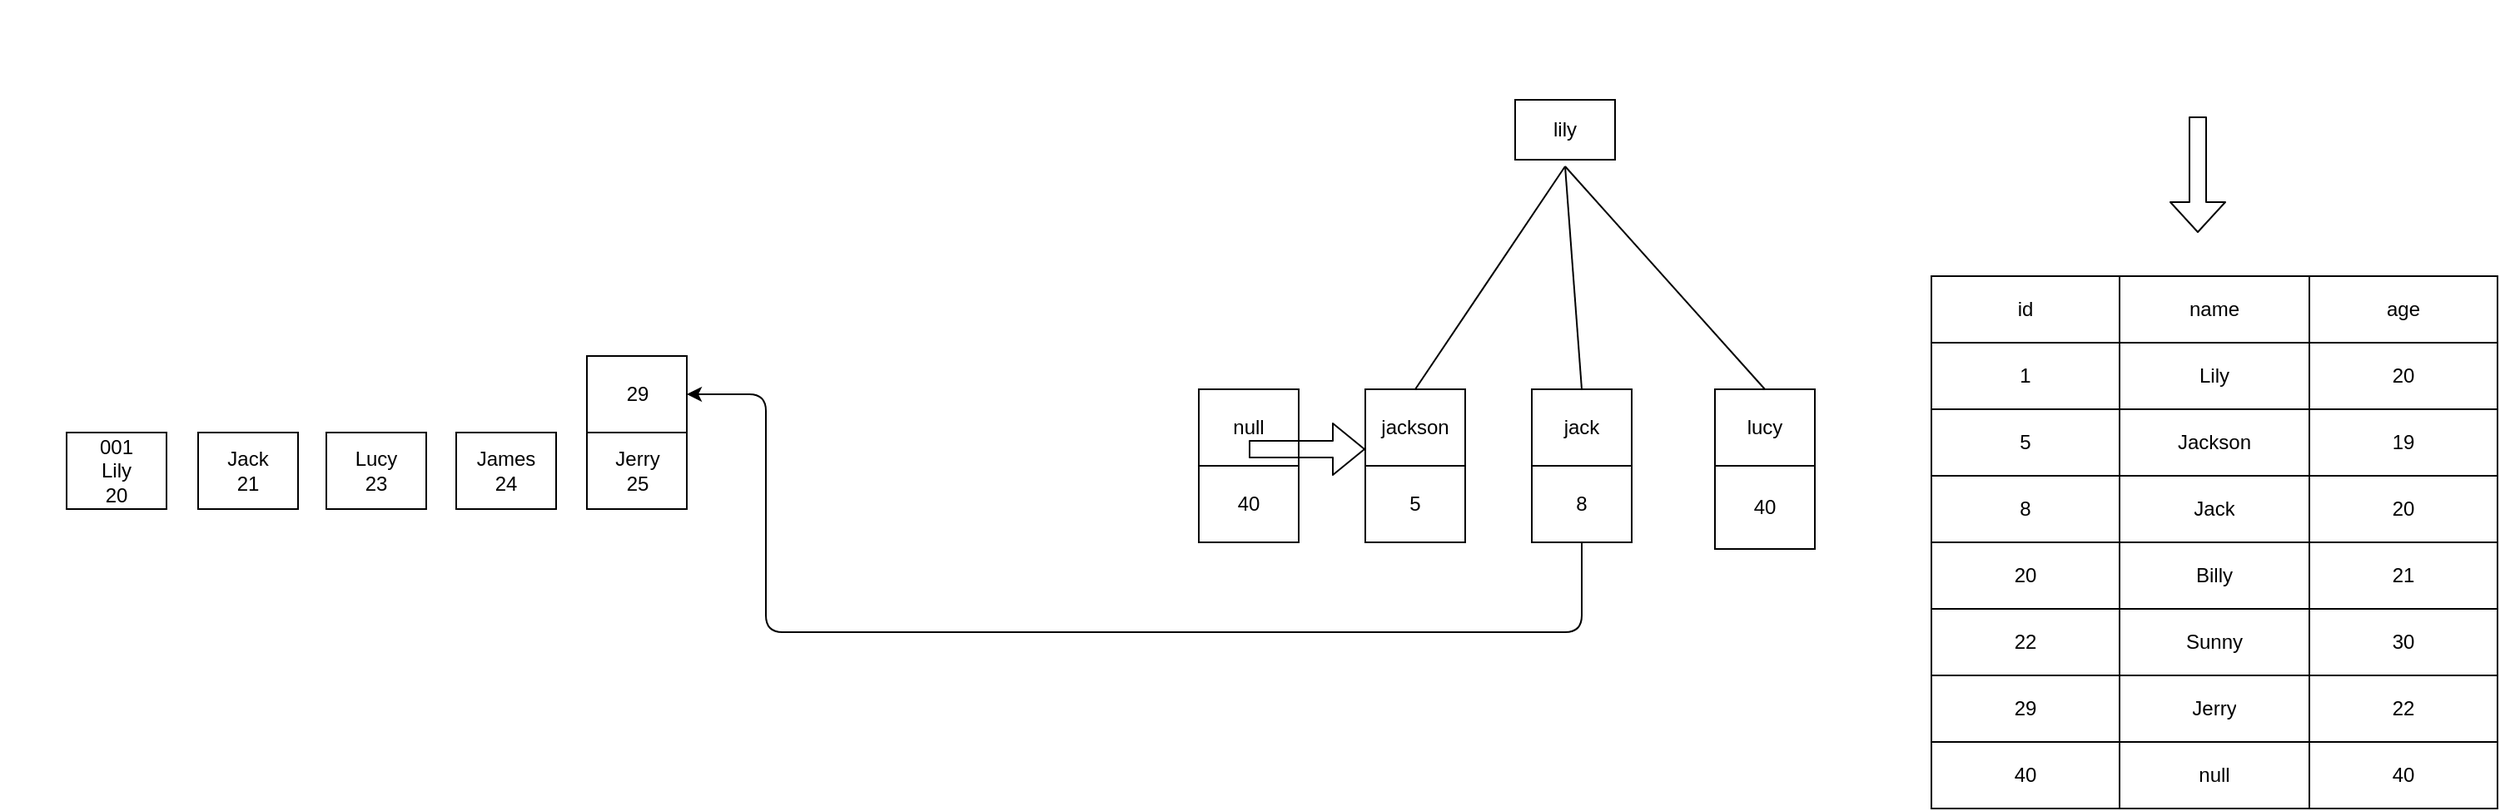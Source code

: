 <mxfile version="14.9.6" type="github">
  <diagram id="cExTaso-KNT8QKJGvqpp" name="Page-1">
    <mxGraphModel dx="946" dy="515" grid="1" gridSize="10" guides="1" tooltips="1" connect="1" arrows="1" fold="1" page="1" pageScale="1" pageWidth="827" pageHeight="1169" math="0" shadow="0">
      <root>
        <mxCell id="0" />
        <mxCell id="1" parent="0" />
        <mxCell id="x1zw4nd6OEulIW4w1ceg-1" value="" style="shape=image;verticalLabelPosition=bottom;labelBackgroundColor=#ffffff;verticalAlign=top;aspect=fixed;imageAspect=0;image=https://i.loli.net/2021/08/13/6gSBdHnD7qwvKIF.png;" vertex="1" parent="1">
          <mxGeometry x="20" y="10" width="730" height="292" as="geometry" />
        </mxCell>
        <mxCell id="x1zw4nd6OEulIW4w1ceg-2" value="001&lt;br&gt;Lily&lt;br&gt;20" style="rounded=0;whiteSpace=wrap;html=1;" vertex="1" parent="1">
          <mxGeometry x="60" y="270" width="60" height="46" as="geometry" />
        </mxCell>
        <mxCell id="x1zw4nd6OEulIW4w1ceg-3" value="Jack&lt;br&gt;21" style="rounded=0;whiteSpace=wrap;html=1;" vertex="1" parent="1">
          <mxGeometry x="139" y="270" width="60" height="46" as="geometry" />
        </mxCell>
        <mxCell id="x1zw4nd6OEulIW4w1ceg-4" value="Lucy&lt;br&gt;23" style="rounded=0;whiteSpace=wrap;html=1;" vertex="1" parent="1">
          <mxGeometry x="216" y="270" width="60" height="46" as="geometry" />
        </mxCell>
        <mxCell id="x1zw4nd6OEulIW4w1ceg-5" value="James&lt;br&gt;24" style="rounded=0;whiteSpace=wrap;html=1;" vertex="1" parent="1">
          <mxGeometry x="294" y="270" width="60" height="46" as="geometry" />
        </mxCell>
        <mxCell id="x1zw4nd6OEulIW4w1ceg-6" value="Jerry&lt;br&gt;25" style="rounded=0;whiteSpace=wrap;html=1;" vertex="1" parent="1">
          <mxGeometry x="372.5" y="270" width="60" height="46" as="geometry" />
        </mxCell>
        <mxCell id="x1zw4nd6OEulIW4w1ceg-7" value="29" style="rounded=0;whiteSpace=wrap;html=1;" vertex="1" parent="1">
          <mxGeometry x="372.5" y="224" width="60" height="46" as="geometry" />
        </mxCell>
        <mxCell id="x1zw4nd6OEulIW4w1ceg-8" value="lucy" style="rounded=0;whiteSpace=wrap;html=1;" vertex="1" parent="1">
          <mxGeometry x="1050" y="244" width="60" height="46" as="geometry" />
        </mxCell>
        <mxCell id="x1zw4nd6OEulIW4w1ceg-9" value="null" style="rounded=0;whiteSpace=wrap;html=1;" vertex="1" parent="1">
          <mxGeometry x="740" y="244" width="60" height="46" as="geometry" />
        </mxCell>
        <mxCell id="x1zw4nd6OEulIW4w1ceg-10" value="jackson" style="rounded=0;whiteSpace=wrap;html=1;" vertex="1" parent="1">
          <mxGeometry x="840" y="244" width="60" height="46" as="geometry" />
        </mxCell>
        <mxCell id="x1zw4nd6OEulIW4w1ceg-11" value="40" style="rounded=0;whiteSpace=wrap;html=1;" vertex="1" parent="1">
          <mxGeometry x="740" y="290" width="60" height="46" as="geometry" />
        </mxCell>
        <mxCell id="x1zw4nd6OEulIW4w1ceg-12" value="5" style="rounded=0;whiteSpace=wrap;html=1;" vertex="1" parent="1">
          <mxGeometry x="840" y="290" width="60" height="46" as="geometry" />
        </mxCell>
        <mxCell id="x1zw4nd6OEulIW4w1ceg-13" value="lily" style="rounded=0;whiteSpace=wrap;html=1;" vertex="1" parent="1">
          <mxGeometry x="930" y="70" width="60" height="36" as="geometry" />
        </mxCell>
        <mxCell id="x1zw4nd6OEulIW4w1ceg-14" value="jack" style="rounded=0;whiteSpace=wrap;html=1;" vertex="1" parent="1">
          <mxGeometry x="940" y="244" width="60" height="46" as="geometry" />
        </mxCell>
        <mxCell id="x1zw4nd6OEulIW4w1ceg-15" value="8" style="rounded=0;whiteSpace=wrap;html=1;" vertex="1" parent="1">
          <mxGeometry x="940" y="290" width="60" height="46" as="geometry" />
        </mxCell>
        <mxCell id="x1zw4nd6OEulIW4w1ceg-16" value="40" style="rounded=0;whiteSpace=wrap;html=1;" vertex="1" parent="1">
          <mxGeometry x="1050" y="290" width="60" height="50" as="geometry" />
        </mxCell>
        <mxCell id="x1zw4nd6OEulIW4w1ceg-17" value="" style="endArrow=none;html=1;exitX=0.5;exitY=0;exitDx=0;exitDy=0;" edge="1" parent="1" source="x1zw4nd6OEulIW4w1ceg-14">
          <mxGeometry width="50" height="50" relative="1" as="geometry">
            <mxPoint x="870" y="190" as="sourcePoint" />
            <mxPoint x="960" y="110" as="targetPoint" />
          </mxGeometry>
        </mxCell>
        <mxCell id="x1zw4nd6OEulIW4w1ceg-18" value="" style="endArrow=none;html=1;entryX=0.5;entryY=0;entryDx=0;entryDy=0;" edge="1" parent="1" target="x1zw4nd6OEulIW4w1ceg-8">
          <mxGeometry width="50" height="50" relative="1" as="geometry">
            <mxPoint x="960" y="110" as="sourcePoint" />
            <mxPoint x="1010" y="150" as="targetPoint" />
          </mxGeometry>
        </mxCell>
        <mxCell id="x1zw4nd6OEulIW4w1ceg-19" value="" style="endArrow=none;html=1;exitX=0.5;exitY=0;exitDx=0;exitDy=0;" edge="1" parent="1" source="x1zw4nd6OEulIW4w1ceg-10">
          <mxGeometry width="50" height="50" relative="1" as="geometry">
            <mxPoint x="980" y="254" as="sourcePoint" />
            <mxPoint x="960" y="110" as="targetPoint" />
          </mxGeometry>
        </mxCell>
        <mxCell id="x1zw4nd6OEulIW4w1ceg-20" value="" style="shape=flexArrow;endArrow=classic;html=1;" edge="1" parent="1">
          <mxGeometry width="50" height="50" relative="1" as="geometry">
            <mxPoint x="770" y="280" as="sourcePoint" />
            <mxPoint x="840" y="280" as="targetPoint" />
          </mxGeometry>
        </mxCell>
        <mxCell id="x1zw4nd6OEulIW4w1ceg-21" value="" style="endArrow=classic;html=1;exitX=0.5;exitY=1;exitDx=0;exitDy=0;entryX=1;entryY=0.5;entryDx=0;entryDy=0;" edge="1" parent="1" source="x1zw4nd6OEulIW4w1ceg-15" target="x1zw4nd6OEulIW4w1ceg-7">
          <mxGeometry width="50" height="50" relative="1" as="geometry">
            <mxPoint x="870" y="410" as="sourcePoint" />
            <mxPoint x="920" y="360" as="targetPoint" />
            <Array as="points">
              <mxPoint x="970" y="390" />
              <mxPoint x="480" y="390" />
              <mxPoint x="480" y="247" />
            </Array>
          </mxGeometry>
        </mxCell>
        <mxCell id="x1zw4nd6OEulIW4w1ceg-22" value="" style="shape=table;html=1;whiteSpace=wrap;startSize=0;container=1;collapsible=0;childLayout=tableLayout;" vertex="1" parent="1">
          <mxGeometry x="1180" y="176" width="340" height="320" as="geometry" />
        </mxCell>
        <mxCell id="x1zw4nd6OEulIW4w1ceg-23" value="" style="shape=partialRectangle;html=1;whiteSpace=wrap;collapsible=0;dropTarget=0;pointerEvents=0;fillColor=none;top=0;left=0;bottom=0;right=0;points=[[0,0.5],[1,0.5]];portConstraint=eastwest;" vertex="1" parent="x1zw4nd6OEulIW4w1ceg-22">
          <mxGeometry width="340" height="40" as="geometry" />
        </mxCell>
        <mxCell id="x1zw4nd6OEulIW4w1ceg-24" value="id" style="shape=partialRectangle;html=1;whiteSpace=wrap;connectable=0;fillColor=none;top=0;left=0;bottom=0;right=0;overflow=hidden;pointerEvents=1;" vertex="1" parent="x1zw4nd6OEulIW4w1ceg-23">
          <mxGeometry width="113" height="40" as="geometry" />
        </mxCell>
        <mxCell id="x1zw4nd6OEulIW4w1ceg-25" value="name" style="shape=partialRectangle;html=1;whiteSpace=wrap;connectable=0;fillColor=none;top=0;left=0;bottom=0;right=0;overflow=hidden;pointerEvents=1;" vertex="1" parent="x1zw4nd6OEulIW4w1ceg-23">
          <mxGeometry x="113" width="114" height="40" as="geometry" />
        </mxCell>
        <mxCell id="x1zw4nd6OEulIW4w1ceg-26" value="age" style="shape=partialRectangle;html=1;whiteSpace=wrap;connectable=0;fillColor=none;top=0;left=0;bottom=0;right=0;overflow=hidden;pointerEvents=1;" vertex="1" parent="x1zw4nd6OEulIW4w1ceg-23">
          <mxGeometry x="227" width="113" height="40" as="geometry" />
        </mxCell>
        <mxCell id="x1zw4nd6OEulIW4w1ceg-27" value="" style="shape=partialRectangle;html=1;whiteSpace=wrap;collapsible=0;dropTarget=0;pointerEvents=0;fillColor=none;top=0;left=0;bottom=0;right=0;points=[[0,0.5],[1,0.5]];portConstraint=eastwest;" vertex="1" parent="x1zw4nd6OEulIW4w1ceg-22">
          <mxGeometry y="40" width="340" height="40" as="geometry" />
        </mxCell>
        <mxCell id="x1zw4nd6OEulIW4w1ceg-28" value="1" style="shape=partialRectangle;html=1;whiteSpace=wrap;connectable=0;fillColor=none;top=0;left=0;bottom=0;right=0;overflow=hidden;pointerEvents=1;" vertex="1" parent="x1zw4nd6OEulIW4w1ceg-27">
          <mxGeometry width="113" height="40" as="geometry" />
        </mxCell>
        <mxCell id="x1zw4nd6OEulIW4w1ceg-29" value="Lily" style="shape=partialRectangle;html=1;whiteSpace=wrap;connectable=0;fillColor=none;top=0;left=0;bottom=0;right=0;overflow=hidden;pointerEvents=1;" vertex="1" parent="x1zw4nd6OEulIW4w1ceg-27">
          <mxGeometry x="113" width="114" height="40" as="geometry" />
        </mxCell>
        <mxCell id="x1zw4nd6OEulIW4w1ceg-30" value="20" style="shape=partialRectangle;html=1;whiteSpace=wrap;connectable=0;fillColor=none;top=0;left=0;bottom=0;right=0;overflow=hidden;pointerEvents=1;" vertex="1" parent="x1zw4nd6OEulIW4w1ceg-27">
          <mxGeometry x="227" width="113" height="40" as="geometry" />
        </mxCell>
        <mxCell id="x1zw4nd6OEulIW4w1ceg-31" value="" style="shape=partialRectangle;html=1;whiteSpace=wrap;collapsible=0;dropTarget=0;pointerEvents=0;fillColor=none;top=0;left=0;bottom=0;right=0;points=[[0,0.5],[1,0.5]];portConstraint=eastwest;" vertex="1" parent="x1zw4nd6OEulIW4w1ceg-22">
          <mxGeometry y="80" width="340" height="40" as="geometry" />
        </mxCell>
        <mxCell id="x1zw4nd6OEulIW4w1ceg-32" value="5" style="shape=partialRectangle;html=1;whiteSpace=wrap;connectable=0;fillColor=none;top=0;left=0;bottom=0;right=0;overflow=hidden;pointerEvents=1;" vertex="1" parent="x1zw4nd6OEulIW4w1ceg-31">
          <mxGeometry width="113" height="40" as="geometry" />
        </mxCell>
        <mxCell id="x1zw4nd6OEulIW4w1ceg-33" value="Jackson" style="shape=partialRectangle;html=1;whiteSpace=wrap;connectable=0;fillColor=none;top=0;left=0;bottom=0;right=0;overflow=hidden;pointerEvents=1;" vertex="1" parent="x1zw4nd6OEulIW4w1ceg-31">
          <mxGeometry x="113" width="114" height="40" as="geometry" />
        </mxCell>
        <mxCell id="x1zw4nd6OEulIW4w1ceg-34" value="19" style="shape=partialRectangle;html=1;whiteSpace=wrap;connectable=0;fillColor=none;top=0;left=0;bottom=0;right=0;overflow=hidden;pointerEvents=1;" vertex="1" parent="x1zw4nd6OEulIW4w1ceg-31">
          <mxGeometry x="227" width="113" height="40" as="geometry" />
        </mxCell>
        <mxCell id="x1zw4nd6OEulIW4w1ceg-35" value="" style="shape=partialRectangle;html=1;whiteSpace=wrap;collapsible=0;dropTarget=0;pointerEvents=0;fillColor=none;top=0;left=0;bottom=0;right=0;points=[[0,0.5],[1,0.5]];portConstraint=eastwest;" vertex="1" parent="x1zw4nd6OEulIW4w1ceg-22">
          <mxGeometry y="120" width="340" height="40" as="geometry" />
        </mxCell>
        <mxCell id="x1zw4nd6OEulIW4w1ceg-36" value="8" style="shape=partialRectangle;html=1;whiteSpace=wrap;connectable=0;fillColor=none;top=0;left=0;bottom=0;right=0;overflow=hidden;pointerEvents=1;" vertex="1" parent="x1zw4nd6OEulIW4w1ceg-35">
          <mxGeometry width="113" height="40" as="geometry" />
        </mxCell>
        <mxCell id="x1zw4nd6OEulIW4w1ceg-37" value="Jack" style="shape=partialRectangle;html=1;whiteSpace=wrap;connectable=0;fillColor=none;top=0;left=0;bottom=0;right=0;overflow=hidden;pointerEvents=1;" vertex="1" parent="x1zw4nd6OEulIW4w1ceg-35">
          <mxGeometry x="113" width="114" height="40" as="geometry" />
        </mxCell>
        <mxCell id="x1zw4nd6OEulIW4w1ceg-38" value="20" style="shape=partialRectangle;html=1;whiteSpace=wrap;connectable=0;fillColor=none;top=0;left=0;bottom=0;right=0;overflow=hidden;pointerEvents=1;" vertex="1" parent="x1zw4nd6OEulIW4w1ceg-35">
          <mxGeometry x="227" width="113" height="40" as="geometry" />
        </mxCell>
        <mxCell id="x1zw4nd6OEulIW4w1ceg-39" value="" style="shape=partialRectangle;html=1;whiteSpace=wrap;collapsible=0;dropTarget=0;pointerEvents=0;fillColor=none;top=0;left=0;bottom=0;right=0;points=[[0,0.5],[1,0.5]];portConstraint=eastwest;" vertex="1" parent="x1zw4nd6OEulIW4w1ceg-22">
          <mxGeometry y="160" width="340" height="40" as="geometry" />
        </mxCell>
        <mxCell id="x1zw4nd6OEulIW4w1ceg-40" value="20" style="shape=partialRectangle;html=1;whiteSpace=wrap;connectable=0;fillColor=none;top=0;left=0;bottom=0;right=0;overflow=hidden;pointerEvents=1;" vertex="1" parent="x1zw4nd6OEulIW4w1ceg-39">
          <mxGeometry width="113" height="40" as="geometry" />
        </mxCell>
        <mxCell id="x1zw4nd6OEulIW4w1ceg-41" value="Billy" style="shape=partialRectangle;html=1;whiteSpace=wrap;connectable=0;fillColor=none;top=0;left=0;bottom=0;right=0;overflow=hidden;pointerEvents=1;" vertex="1" parent="x1zw4nd6OEulIW4w1ceg-39">
          <mxGeometry x="113" width="114" height="40" as="geometry" />
        </mxCell>
        <mxCell id="x1zw4nd6OEulIW4w1ceg-42" value="21" style="shape=partialRectangle;html=1;whiteSpace=wrap;connectable=0;fillColor=none;top=0;left=0;bottom=0;right=0;overflow=hidden;pointerEvents=1;" vertex="1" parent="x1zw4nd6OEulIW4w1ceg-39">
          <mxGeometry x="227" width="113" height="40" as="geometry" />
        </mxCell>
        <mxCell id="x1zw4nd6OEulIW4w1ceg-43" value="" style="shape=partialRectangle;html=1;whiteSpace=wrap;collapsible=0;dropTarget=0;pointerEvents=0;fillColor=none;top=0;left=0;bottom=0;right=0;points=[[0,0.5],[1,0.5]];portConstraint=eastwest;" vertex="1" parent="x1zw4nd6OEulIW4w1ceg-22">
          <mxGeometry y="200" width="340" height="40" as="geometry" />
        </mxCell>
        <mxCell id="x1zw4nd6OEulIW4w1ceg-44" value="22" style="shape=partialRectangle;html=1;whiteSpace=wrap;connectable=0;fillColor=none;top=0;left=0;bottom=0;right=0;overflow=hidden;pointerEvents=1;" vertex="1" parent="x1zw4nd6OEulIW4w1ceg-43">
          <mxGeometry width="113" height="40" as="geometry" />
        </mxCell>
        <mxCell id="x1zw4nd6OEulIW4w1ceg-45" value="Sunny" style="shape=partialRectangle;html=1;whiteSpace=wrap;connectable=0;fillColor=none;top=0;left=0;bottom=0;right=0;overflow=hidden;pointerEvents=1;" vertex="1" parent="x1zw4nd6OEulIW4w1ceg-43">
          <mxGeometry x="113" width="114" height="40" as="geometry" />
        </mxCell>
        <mxCell id="x1zw4nd6OEulIW4w1ceg-46" value="30" style="shape=partialRectangle;html=1;whiteSpace=wrap;connectable=0;fillColor=none;top=0;left=0;bottom=0;right=0;overflow=hidden;pointerEvents=1;" vertex="1" parent="x1zw4nd6OEulIW4w1ceg-43">
          <mxGeometry x="227" width="113" height="40" as="geometry" />
        </mxCell>
        <mxCell id="x1zw4nd6OEulIW4w1ceg-47" value="" style="shape=partialRectangle;html=1;whiteSpace=wrap;collapsible=0;dropTarget=0;pointerEvents=0;fillColor=none;top=0;left=0;bottom=0;right=0;points=[[0,0.5],[1,0.5]];portConstraint=eastwest;" vertex="1" parent="x1zw4nd6OEulIW4w1ceg-22">
          <mxGeometry y="240" width="340" height="40" as="geometry" />
        </mxCell>
        <mxCell id="x1zw4nd6OEulIW4w1ceg-48" value="29" style="shape=partialRectangle;html=1;whiteSpace=wrap;connectable=0;fillColor=none;top=0;left=0;bottom=0;right=0;overflow=hidden;pointerEvents=1;" vertex="1" parent="x1zw4nd6OEulIW4w1ceg-47">
          <mxGeometry width="113" height="40" as="geometry" />
        </mxCell>
        <mxCell id="x1zw4nd6OEulIW4w1ceg-49" value="Jerry" style="shape=partialRectangle;html=1;whiteSpace=wrap;connectable=0;fillColor=none;top=0;left=0;bottom=0;right=0;overflow=hidden;pointerEvents=1;" vertex="1" parent="x1zw4nd6OEulIW4w1ceg-47">
          <mxGeometry x="113" width="114" height="40" as="geometry" />
        </mxCell>
        <mxCell id="x1zw4nd6OEulIW4w1ceg-50" value="22" style="shape=partialRectangle;html=1;whiteSpace=wrap;connectable=0;fillColor=none;top=0;left=0;bottom=0;right=0;overflow=hidden;pointerEvents=1;" vertex="1" parent="x1zw4nd6OEulIW4w1ceg-47">
          <mxGeometry x="227" width="113" height="40" as="geometry" />
        </mxCell>
        <mxCell id="x1zw4nd6OEulIW4w1ceg-51" value="" style="shape=partialRectangle;html=1;whiteSpace=wrap;collapsible=0;dropTarget=0;pointerEvents=0;fillColor=none;top=0;left=0;bottom=0;right=0;points=[[0,0.5],[1,0.5]];portConstraint=eastwest;" vertex="1" parent="x1zw4nd6OEulIW4w1ceg-22">
          <mxGeometry y="280" width="340" height="40" as="geometry" />
        </mxCell>
        <mxCell id="x1zw4nd6OEulIW4w1ceg-52" value="40" style="shape=partialRectangle;html=1;whiteSpace=wrap;connectable=0;fillColor=none;top=0;left=0;bottom=0;right=0;overflow=hidden;pointerEvents=1;" vertex="1" parent="x1zw4nd6OEulIW4w1ceg-51">
          <mxGeometry width="113" height="40" as="geometry" />
        </mxCell>
        <mxCell id="x1zw4nd6OEulIW4w1ceg-53" value="null" style="shape=partialRectangle;html=1;whiteSpace=wrap;connectable=0;fillColor=none;top=0;left=0;bottom=0;right=0;overflow=hidden;pointerEvents=1;" vertex="1" parent="x1zw4nd6OEulIW4w1ceg-51">
          <mxGeometry x="113" width="114" height="40" as="geometry" />
        </mxCell>
        <mxCell id="x1zw4nd6OEulIW4w1ceg-54" value="40" style="shape=partialRectangle;html=1;whiteSpace=wrap;connectable=0;fillColor=none;top=0;left=0;bottom=0;right=0;overflow=hidden;pointerEvents=1;" vertex="1" parent="x1zw4nd6OEulIW4w1ceg-51">
          <mxGeometry x="227" width="113" height="40" as="geometry" />
        </mxCell>
        <mxCell id="x1zw4nd6OEulIW4w1ceg-55" value="" style="shape=flexArrow;endArrow=classic;html=1;endWidth=22;endSize=5.67;" edge="1" parent="1">
          <mxGeometry width="50" height="50" relative="1" as="geometry">
            <mxPoint x="1340" y="80" as="sourcePoint" />
            <mxPoint x="1340" y="150" as="targetPoint" />
          </mxGeometry>
        </mxCell>
      </root>
    </mxGraphModel>
  </diagram>
</mxfile>
